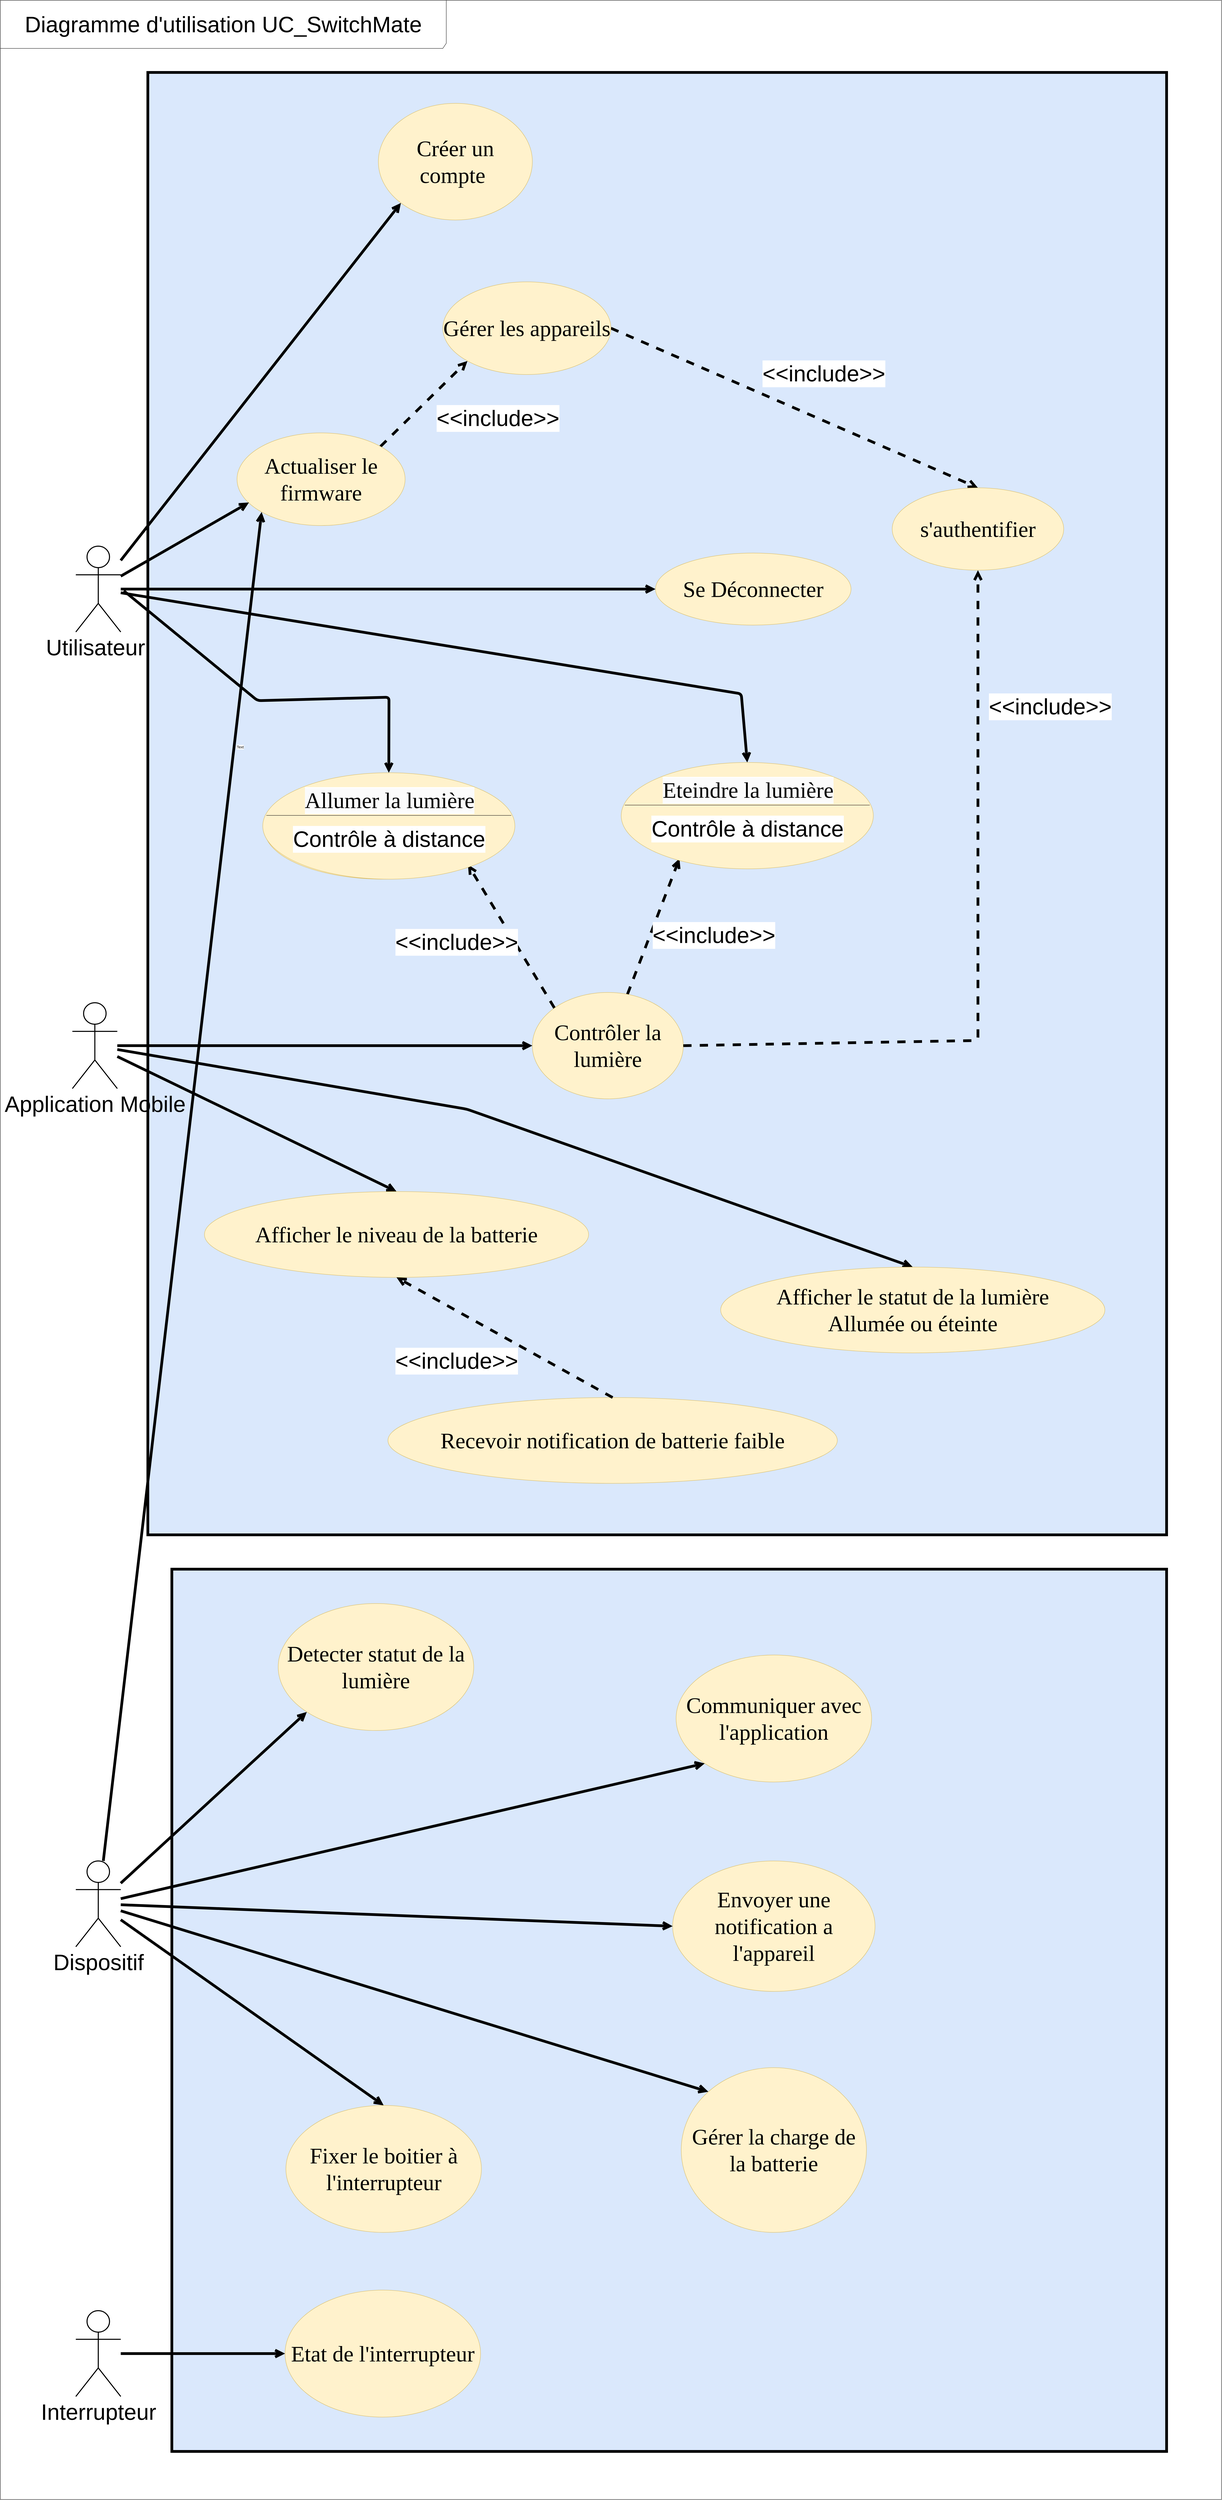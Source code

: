 <mxfile version="25.0.3">
  <diagram id="SnddkFg5OgwJGDJlx413" name="Page-1">
    <mxGraphModel dx="6969" dy="5208" grid="1" gridSize="10" guides="1" tooltips="1" connect="1" arrows="1" fold="1" page="1" pageScale="1" pageWidth="827" pageHeight="1169" background="#ffffff" math="0" shadow="0">
      <root>
        <mxCell id="0" />
        <mxCell id="1" parent="0" />
        <mxCell id="RdA7rWNDdPw0ehwXWjJz-183" value="" style="rounded=0;whiteSpace=wrap;html=1;fontFamily=Helvetica;fontSize=11;labelBackgroundColor=default;fillColor=#dae8fc;strokeColor=#000000;strokeWidth=8;" vertex="1" parent="1">
          <mxGeometry x="-620" y="2530" width="2900" height="2570" as="geometry" />
        </mxCell>
        <mxCell id="RdA7rWNDdPw0ehwXWjJz-182" value="" style="rounded=0;whiteSpace=wrap;html=1;fontFamily=Helvetica;fontSize=11;labelBackgroundColor=default;fillColor=#dae8fc;strokeColor=#000000;glass=0;shadow=0;movable=1;resizable=1;rotatable=1;deletable=1;editable=1;locked=0;connectable=1;strokeWidth=8;" vertex="1" parent="1">
          <mxGeometry x="-690" y="-1830" width="2970" height="4260" as="geometry" />
        </mxCell>
        <mxCell id="RdA7rWNDdPw0ehwXWjJz-1" value="&lt;font&gt;Diagramme d&#39;utilisation UC_SwitchMate&lt;/font&gt;" style="shape=umlFrame;whiteSpace=wrap;html=1;pointerEvents=0;width=1300;height=140;fontSize=65;movable=1;resizable=1;rotatable=1;deletable=1;editable=1;locked=0;connectable=1;fontStyle=0" vertex="1" parent="1">
          <mxGeometry x="-1120" y="-2040" width="3560" height="7280" as="geometry" />
        </mxCell>
        <mxCell id="RdA7rWNDdPw0ehwXWjJz-125" style="edgeStyle=none;shape=connector;curved=0;rounded=1;orthogonalLoop=1;jettySize=auto;html=1;strokeColor=default;strokeWidth=8;align=center;verticalAlign=middle;fontFamily=Helvetica;fontSize=65;fontColor=default;labelBackgroundColor=default;endArrow=open;endSize=12;entryX=0.5;entryY=0;entryDx=0;entryDy=0;fontStyle=0" edge="1" parent="1" source="RdA7rWNDdPw0ehwXWjJz-2" target="RdA7rWNDdPw0ehwXWjJz-151">
          <mxGeometry relative="1" as="geometry">
            <mxPoint x="1097.5" y="220" as="targetPoint" />
            <Array as="points">
              <mxPoint x="1040" y="-20" />
            </Array>
          </mxGeometry>
        </mxCell>
        <mxCell id="RdA7rWNDdPw0ehwXWjJz-132" style="edgeStyle=none;shape=connector;curved=0;rounded=1;orthogonalLoop=1;jettySize=auto;html=1;entryX=0.5;entryY=0;entryDx=0;entryDy=0;strokeColor=default;strokeWidth=8;align=center;verticalAlign=middle;fontFamily=Helvetica;fontSize=65;fontColor=default;labelBackgroundColor=default;endArrow=open;endSize=12;fontStyle=0" edge="1" parent="1" target="RdA7rWNDdPw0ehwXWjJz-141">
          <mxGeometry relative="1" as="geometry">
            <mxPoint x="-760" y="-320" as="sourcePoint" />
            <Array as="points">
              <mxPoint x="-370" />
              <mxPoint x="13" y="-10" />
            </Array>
          </mxGeometry>
        </mxCell>
        <mxCell id="RdA7rWNDdPw0ehwXWjJz-187" style="edgeStyle=none;shape=connector;curved=0;rounded=1;orthogonalLoop=1;jettySize=auto;html=1;entryX=0;entryY=0.5;entryDx=0;entryDy=0;strokeColor=default;strokeWidth=8;align=center;verticalAlign=middle;fontFamily=Helvetica;fontSize=11;fontColor=default;labelBackgroundColor=default;endArrow=open;endSize=12;" edge="1" parent="1" source="RdA7rWNDdPw0ehwXWjJz-2" target="RdA7rWNDdPw0ehwXWjJz-185">
          <mxGeometry relative="1" as="geometry" />
        </mxCell>
        <mxCell id="RdA7rWNDdPw0ehwXWjJz-191" style="edgeStyle=none;shape=connector;curved=0;rounded=1;orthogonalLoop=1;jettySize=auto;html=1;entryX=0;entryY=1;entryDx=0;entryDy=0;strokeColor=default;strokeWidth=8;align=center;verticalAlign=middle;fontFamily=Helvetica;fontSize=11;fontColor=default;labelBackgroundColor=default;endArrow=open;endSize=12;" edge="1" parent="1" source="RdA7rWNDdPw0ehwXWjJz-2" target="RdA7rWNDdPw0ehwXWjJz-51">
          <mxGeometry relative="1" as="geometry" />
        </mxCell>
        <mxCell id="RdA7rWNDdPw0ehwXWjJz-2" value="&lt;font&gt;Utilisateur&amp;nbsp;&lt;/font&gt;" style="shape=umlActor;verticalLabelPosition=bottom;verticalAlign=top;html=1;fontSize=65;strokeWidth=3;fontStyle=0" vertex="1" parent="1">
          <mxGeometry x="-900" y="-450" width="131" height="250" as="geometry" />
        </mxCell>
        <mxCell id="RdA7rWNDdPw0ehwXWjJz-43" value="&lt;font&gt;Etat de l&#39;interrupteur&lt;/font&gt;" style="ellipse;whiteSpace=wrap;html=1;fontSize=65;fontFamily=Verdana;fillColor=#fff2cc;strokeColor=#d6b656;fontStyle=0" vertex="1" parent="1">
          <mxGeometry x="-290" y="4630" width="570" height="370" as="geometry" />
        </mxCell>
        <mxCell id="RdA7rWNDdPw0ehwXWjJz-88" style="edgeStyle=none;shape=connector;curved=0;rounded=1;orthogonalLoop=1;jettySize=auto;html=1;entryX=0;entryY=0.5;entryDx=0;entryDy=0;strokeColor=default;align=center;verticalAlign=middle;fontFamily=Helvetica;fontSize=65;fontColor=default;labelBackgroundColor=default;endArrow=open;endSize=12;strokeWidth=8;fontStyle=0" edge="1" parent="1" source="RdA7rWNDdPw0ehwXWjJz-44" target="RdA7rWNDdPw0ehwXWjJz-80">
          <mxGeometry relative="1" as="geometry" />
        </mxCell>
        <mxCell id="RdA7rWNDdPw0ehwXWjJz-138" style="edgeStyle=none;shape=connector;curved=0;rounded=1;orthogonalLoop=1;jettySize=auto;html=1;entryX=0.5;entryY=0;entryDx=0;entryDy=0;strokeColor=default;strokeWidth=8;align=center;verticalAlign=middle;fontFamily=Helvetica;fontSize=65;fontColor=default;labelBackgroundColor=default;endArrow=open;endSize=12;fontStyle=0" edge="1" parent="1" source="RdA7rWNDdPw0ehwXWjJz-44" target="RdA7rWNDdPw0ehwXWjJz-134">
          <mxGeometry relative="1" as="geometry">
            <Array as="points">
              <mxPoint x="240" y="1190" />
            </Array>
          </mxGeometry>
        </mxCell>
        <mxCell id="RdA7rWNDdPw0ehwXWjJz-166" style="edgeStyle=none;shape=connector;curved=0;rounded=1;orthogonalLoop=1;jettySize=auto;html=1;entryX=0.5;entryY=0;entryDx=0;entryDy=0;strokeColor=default;strokeWidth=8;align=center;verticalAlign=middle;fontFamily=Helvetica;fontSize=65;fontColor=default;labelBackgroundColor=default;endArrow=open;endSize=12;fontStyle=0" edge="1" parent="1" source="RdA7rWNDdPw0ehwXWjJz-44" target="RdA7rWNDdPw0ehwXWjJz-135">
          <mxGeometry relative="1" as="geometry" />
        </mxCell>
        <mxCell id="RdA7rWNDdPw0ehwXWjJz-44" value="&lt;font&gt;Application Mobile&lt;/font&gt;" style="shape=umlActor;verticalLabelPosition=bottom;verticalAlign=top;html=1;fontSize=65;strokeColor=default;strokeWidth=3;fontStyle=0" vertex="1" parent="1">
          <mxGeometry x="-910" y="880" width="131" height="250" as="geometry" />
        </mxCell>
        <mxCell id="RdA7rWNDdPw0ehwXWjJz-177" style="edgeStyle=none;shape=connector;curved=0;rounded=1;orthogonalLoop=1;jettySize=auto;html=1;entryX=0;entryY=1;entryDx=0;entryDy=0;strokeColor=default;strokeWidth=8;align=center;verticalAlign=middle;fontFamily=Helvetica;fontSize=65;fontColor=default;labelBackgroundColor=default;endArrow=open;endSize=12;fontStyle=0" edge="1" parent="1" source="RdA7rWNDdPw0ehwXWjJz-46" target="RdA7rWNDdPw0ehwXWjJz-157">
          <mxGeometry relative="1" as="geometry" />
        </mxCell>
        <mxCell id="RdA7rWNDdPw0ehwXWjJz-178" style="edgeStyle=none;shape=connector;curved=0;rounded=1;orthogonalLoop=1;jettySize=auto;html=1;entryX=0;entryY=1;entryDx=0;entryDy=0;strokeColor=default;strokeWidth=8;align=center;verticalAlign=middle;fontFamily=Helvetica;fontSize=65;fontColor=default;labelBackgroundColor=default;endArrow=open;endSize=12;fontStyle=0" edge="1" parent="1" source="RdA7rWNDdPw0ehwXWjJz-46" target="RdA7rWNDdPw0ehwXWjJz-158">
          <mxGeometry relative="1" as="geometry" />
        </mxCell>
        <mxCell id="RdA7rWNDdPw0ehwXWjJz-179" style="edgeStyle=none;shape=connector;curved=0;rounded=1;orthogonalLoop=1;jettySize=auto;html=1;entryX=0;entryY=0.5;entryDx=0;entryDy=0;strokeColor=default;strokeWidth=8;align=center;verticalAlign=middle;fontFamily=Helvetica;fontSize=65;fontColor=default;labelBackgroundColor=default;endArrow=open;endSize=12;fontStyle=0" edge="1" parent="1" source="RdA7rWNDdPw0ehwXWjJz-46" target="RdA7rWNDdPw0ehwXWjJz-173">
          <mxGeometry relative="1" as="geometry" />
        </mxCell>
        <mxCell id="RdA7rWNDdPw0ehwXWjJz-180" style="edgeStyle=none;shape=connector;curved=0;rounded=1;orthogonalLoop=1;jettySize=auto;html=1;entryX=0;entryY=0;entryDx=0;entryDy=0;strokeColor=default;strokeWidth=8;align=center;verticalAlign=middle;fontFamily=Helvetica;fontSize=65;fontColor=default;labelBackgroundColor=default;endArrow=open;endSize=12;fontStyle=0" edge="1" parent="1" source="RdA7rWNDdPw0ehwXWjJz-46" target="RdA7rWNDdPw0ehwXWjJz-174">
          <mxGeometry relative="1" as="geometry" />
        </mxCell>
        <mxCell id="RdA7rWNDdPw0ehwXWjJz-181" style="edgeStyle=none;shape=connector;curved=0;rounded=1;orthogonalLoop=1;jettySize=auto;html=1;entryX=0.5;entryY=0;entryDx=0;entryDy=0;strokeColor=default;strokeWidth=8;align=center;verticalAlign=middle;fontFamily=Helvetica;fontSize=65;fontColor=default;labelBackgroundColor=default;endArrow=open;endSize=12;fontStyle=0" edge="1" parent="1" source="RdA7rWNDdPw0ehwXWjJz-46" target="RdA7rWNDdPw0ehwXWjJz-172">
          <mxGeometry relative="1" as="geometry" />
        </mxCell>
        <mxCell id="RdA7rWNDdPw0ehwXWjJz-199" style="edgeStyle=none;shape=connector;curved=0;rounded=1;orthogonalLoop=1;jettySize=auto;html=1;entryX=0;entryY=1;entryDx=0;entryDy=0;strokeColor=default;strokeWidth=8;align=center;verticalAlign=middle;fontFamily=Helvetica;fontSize=11;fontColor=default;labelBackgroundColor=default;endArrow=open;endSize=12;" edge="1" parent="1" source="RdA7rWNDdPw0ehwXWjJz-46" target="RdA7rWNDdPw0ehwXWjJz-49">
          <mxGeometry relative="1" as="geometry" />
        </mxCell>
        <mxCell id="RdA7rWNDdPw0ehwXWjJz-200" value="Text" style="edgeLabel;html=1;align=center;verticalAlign=middle;resizable=0;points=[];fontFamily=Helvetica;fontSize=11;fontColor=default;labelBackgroundColor=default;" vertex="1" connectable="0" parent="RdA7rWNDdPw0ehwXWjJz-199">
          <mxGeometry x="0.652" y="-17" relative="1" as="geometry">
            <mxPoint y="-2" as="offset" />
          </mxGeometry>
        </mxCell>
        <mxCell id="RdA7rWNDdPw0ehwXWjJz-46" value="&lt;font&gt;Dispositif&lt;/font&gt;" style="shape=umlActor;verticalLabelPosition=bottom;verticalAlign=top;html=1;fontSize=65;strokeWidth=3;fontStyle=0" vertex="1" parent="1">
          <mxGeometry x="-900" y="3380" width="131" height="250" as="geometry" />
        </mxCell>
        <mxCell id="RdA7rWNDdPw0ehwXWjJz-60" style="edgeStyle=none;shape=connector;curved=0;rounded=1;orthogonalLoop=1;jettySize=auto;html=1;entryX=0;entryY=1;entryDx=0;entryDy=0;dashed=1;strokeColor=default;align=center;verticalAlign=middle;fontFamily=Helvetica;fontSize=65;fontColor=default;labelBackgroundColor=default;endArrow=open;endSize=12;strokeWidth=8;exitX=1;exitY=0;exitDx=0;exitDy=0;fontStyle=0" edge="1" parent="1" source="RdA7rWNDdPw0ehwXWjJz-49" target="RdA7rWNDdPw0ehwXWjJz-188">
          <mxGeometry relative="1" as="geometry">
            <mxPoint x="331" y="-1120" as="sourcePoint" />
          </mxGeometry>
        </mxCell>
        <mxCell id="RdA7rWNDdPw0ehwXWjJz-127" style="edgeStyle=none;shape=connector;curved=0;rounded=1;orthogonalLoop=1;jettySize=auto;html=1;entryX=0.5;entryY=0;entryDx=0;entryDy=0;strokeColor=default;strokeWidth=8;align=center;verticalAlign=middle;fontFamily=Helvetica;fontSize=65;fontColor=default;labelBackgroundColor=default;endArrow=open;endSize=12;dashed=1;fontStyle=0;exitX=1;exitY=0.5;exitDx=0;exitDy=0;" edge="1" parent="1" source="RdA7rWNDdPw0ehwXWjJz-188" target="RdA7rWNDdPw0ehwXWjJz-50">
          <mxGeometry relative="1" as="geometry">
            <mxPoint x="1290" y="-970" as="sourcePoint" />
            <mxPoint x="1420.0" y="-695" as="targetPoint" />
          </mxGeometry>
        </mxCell>
        <mxCell id="RdA7rWNDdPw0ehwXWjJz-49" value="&lt;font&gt;Actualiser le firmware&lt;/font&gt;" style="ellipse;whiteSpace=wrap;html=1;fontSize=65;fontFamily=Verdana;fillColor=#fff2cc;strokeColor=#d6b656;fontStyle=0" vertex="1" parent="1">
          <mxGeometry x="-430" y="-780" width="490" height="270" as="geometry" />
        </mxCell>
        <mxCell id="RdA7rWNDdPw0ehwXWjJz-50" value="&lt;font&gt;s&#39;authentifier&lt;/font&gt;" style="ellipse;whiteSpace=wrap;html=1;fontSize=65;fontFamily=Verdana;fillColor=#fff2cc;strokeColor=#d6b656;fontStyle=0" vertex="1" parent="1">
          <mxGeometry x="1480" y="-620" width="500" height="240" as="geometry" />
        </mxCell>
        <mxCell id="RdA7rWNDdPw0ehwXWjJz-51" value="Créer un compte&amp;nbsp;" style="ellipse;whiteSpace=wrap;html=1;fontSize=65;fontFamily=Verdana;fillColor=#fff2cc;strokeColor=#d6b656;fontStyle=0" vertex="1" parent="1">
          <mxGeometry x="-18" y="-1740" width="449" height="340" as="geometry" />
        </mxCell>
        <mxCell id="RdA7rWNDdPw0ehwXWjJz-62" value="" style="group;rotation=0;fontSize=65;fontStyle=0" vertex="1" connectable="0" parent="1">
          <mxGeometry x="90.0" y="-860" width="547.69" height="87.68" as="geometry" />
        </mxCell>
        <mxCell id="RdA7rWNDdPw0ehwXWjJz-63" style="edgeStyle=none;shape=connector;curved=0;rounded=1;orthogonalLoop=1;jettySize=auto;html=1;entryX=0;entryY=0.5;entryDx=0;entryDy=0;dashed=1;strokeColor=default;align=center;verticalAlign=middle;fontFamily=Helvetica;fontSize=11;fontColor=default;labelBackgroundColor=default;endArrow=open;endSize=12;strokeWidth=3;" edge="1" parent="RdA7rWNDdPw0ehwXWjJz-62">
          <mxGeometry relative="1" as="geometry" />
        </mxCell>
        <mxCell id="RdA7rWNDdPw0ehwXWjJz-64" value="&lt;font&gt;&amp;lt;&amp;lt;include&amp;gt;&amp;gt;&lt;/font&gt;" style="text;strokeColor=none;fillColor=none;align=left;verticalAlign=top;spacingLeft=4;spacingRight=4;overflow=hidden;rotatable=0;points=[[0,0.5],[1,0.5]];portConstraint=eastwest;whiteSpace=wrap;html=1;fontFamily=Helvetica;fontSize=65;fontColor=default;labelBackgroundColor=default;rotation=0;fontStyle=0" vertex="1" parent="RdA7rWNDdPw0ehwXWjJz-62">
          <mxGeometry x="56" y="-8" width="547.69" height="87.68" as="geometry" />
        </mxCell>
        <mxCell id="RdA7rWNDdPw0ehwXWjJz-81" value="Allumer la lumière" style="ellipse;whiteSpace=wrap;html=1;fontSize=65;fontFamily=Verdana;fillColor=#fff2cc;strokeColor=#d6b656;fontStyle=0" vertex="1" parent="1">
          <mxGeometry x="-350" y="230" width="695" height="290" as="geometry" />
        </mxCell>
        <mxCell id="RdA7rWNDdPw0ehwXWjJz-82" style="edgeStyle=none;shape=connector;curved=0;rounded=1;orthogonalLoop=1;jettySize=auto;html=1;exitX=0.5;exitY=0;exitDx=0;exitDy=0;exitPerimeter=0;dashed=1;strokeColor=default;align=center;verticalAlign=middle;fontFamily=Helvetica;fontSize=65;fontColor=default;labelBackgroundColor=default;endArrow=open;endSize=12;fontStyle=0" edge="1" parent="1" source="RdA7rWNDdPw0ehwXWjJz-2" target="RdA7rWNDdPw0ehwXWjJz-2">
          <mxGeometry relative="1" as="geometry" />
        </mxCell>
        <mxCell id="RdA7rWNDdPw0ehwXWjJz-121" style="edgeStyle=none;shape=connector;curved=0;rounded=1;orthogonalLoop=1;jettySize=auto;html=1;exitX=0;exitY=0;exitDx=0;exitDy=0;entryX=1;entryY=1;entryDx=0;entryDy=0;strokeColor=default;strokeWidth=8;align=center;verticalAlign=middle;fontFamily=Helvetica;fontSize=65;fontColor=default;labelBackgroundColor=default;endArrow=open;endSize=12;dashed=1;fontStyle=0" edge="1" parent="1" source="RdA7rWNDdPw0ehwXWjJz-80" target="RdA7rWNDdPw0ehwXWjJz-81">
          <mxGeometry relative="1" as="geometry" />
        </mxCell>
        <mxCell id="RdA7rWNDdPw0ehwXWjJz-122" style="edgeStyle=none;shape=connector;curved=0;rounded=1;orthogonalLoop=1;jettySize=auto;html=1;entryX=0.231;entryY=0.903;entryDx=0;entryDy=0;strokeColor=default;strokeWidth=8;align=center;verticalAlign=middle;fontFamily=Helvetica;fontSize=65;fontColor=default;labelBackgroundColor=default;endArrow=open;endSize=12;dashed=1;entryPerimeter=0;fontStyle=0" edge="1" parent="1" source="RdA7rWNDdPw0ehwXWjJz-80" target="RdA7rWNDdPw0ehwXWjJz-151">
          <mxGeometry relative="1" as="geometry">
            <mxPoint x="852.076" y="467.653" as="targetPoint" />
          </mxGeometry>
        </mxCell>
        <mxCell id="RdA7rWNDdPw0ehwXWjJz-80" value="Contrôler la lumière" style="ellipse;whiteSpace=wrap;html=1;fontSize=65;fontFamily=Verdana;fillColor=#fff2cc;strokeColor=#d6b656;fontStyle=0" vertex="1" parent="1">
          <mxGeometry x="431" y="850" width="440" height="310" as="geometry" />
        </mxCell>
        <mxCell id="RdA7rWNDdPw0ehwXWjJz-123" value="&lt;span&gt;&lt;font&gt;&amp;lt;&amp;lt;include&amp;gt;&amp;gt;&lt;/font&gt;&lt;/span&gt;" style="text;align=center;fontStyle=0;verticalAlign=middle;spacingLeft=3;spacingRight=3;strokeColor=none;rotatable=0;points=[[0,0.5],[1,0.5]];portConstraint=eastwest;html=1;fontFamily=Helvetica;fontSize=65;fontColor=default;labelBackgroundColor=default;" vertex="1" parent="1">
          <mxGeometry x="170" y="690" width="80" height="26" as="geometry" />
        </mxCell>
        <mxCell id="RdA7rWNDdPw0ehwXWjJz-124" value="&lt;span&gt;&lt;font&gt;&amp;lt;&amp;lt;include&amp;gt;&amp;gt;&lt;/font&gt;&lt;/span&gt;" style="text;align=center;fontStyle=0;verticalAlign=middle;spacingLeft=3;spacingRight=3;strokeColor=none;rotatable=0;points=[[0,0.5],[1,0.5]];portConstraint=eastwest;html=1;fontFamily=Helvetica;fontSize=65;fontColor=default;labelBackgroundColor=default;" vertex="1" parent="1">
          <mxGeometry x="920" y="670" width="80" height="26" as="geometry" />
        </mxCell>
        <mxCell id="RdA7rWNDdPw0ehwXWjJz-134" value="Afficher le statut de la lumière&lt;div&gt;Allumée ou éteinte&lt;/div&gt;" style="ellipse;whiteSpace=wrap;html=1;fontSize=65;fontFamily=Verdana;fillColor=#fff2cc;strokeColor=#d6b656;fontStyle=0" vertex="1" parent="1">
          <mxGeometry x="980" y="1650" width="1120" height="250" as="geometry" />
        </mxCell>
        <mxCell id="RdA7rWNDdPw0ehwXWjJz-135" value="Afficher le niveau de la batterie" style="ellipse;whiteSpace=wrap;html=1;fontSize=65;fontFamily=Verdana;fillColor=#fff2cc;strokeColor=#d6b656;fontStyle=0" vertex="1" parent="1">
          <mxGeometry x="-525" y="1430" width="1120" height="250" as="geometry" />
        </mxCell>
        <mxCell id="RdA7rWNDdPw0ehwXWjJz-136" value="Recevoir notification de batterie faible" style="ellipse;whiteSpace=wrap;html=1;fontSize=65;fontFamily=Verdana;fillColor=#fff2cc;strokeColor=#d6b656;fontStyle=0" vertex="1" parent="1">
          <mxGeometry x="10" y="2030" width="1310" height="250" as="geometry" />
        </mxCell>
        <mxCell id="RdA7rWNDdPw0ehwXWjJz-141" value="" style="shape=ellipse;container=1;horizontal=1;horizontalStack=0;resizeParent=1;resizeParentMax=0;resizeLast=0;html=1;dashed=0;collapsible=0;fontFamily=Helvetica;fontSize=65;labelBackgroundColor=default;fillColor=#fff2cc;strokeColor=#d6b656;fontStyle=0" vertex="1" parent="1">
          <mxGeometry x="-355" y="210" width="735" height="310" as="geometry" />
        </mxCell>
        <mxCell id="RdA7rWNDdPw0ehwXWjJz-143" value="" style="line;strokeWidth=1;fillColor=none;rotatable=0;labelPosition=right;points=[];portConstraint=eastwest;dashed=0;resizeWidth=1;fontFamily=Helvetica;fontSize=65;fontColor=default;labelBackgroundColor=default;fontStyle=0" vertex="1" parent="RdA7rWNDdPw0ehwXWjJz-141">
          <mxGeometry x="10.5" y="77.5" width="714" height="93.534" as="geometry" />
        </mxCell>
        <mxCell id="RdA7rWNDdPw0ehwXWjJz-142" value="&lt;span style=&quot;font-family: Verdana; background-color: rgb(251, 251, 251);&quot;&gt;&lt;font&gt;Allumer la lumière&lt;/font&gt;&lt;/span&gt;" style="html=1;strokeColor=none;fillColor=none;align=center;verticalAlign=middle;rotatable=0;whiteSpace=wrap;fontFamily=Helvetica;fontSize=65;fontColor=default;labelBackgroundColor=default;fontStyle=0" vertex="1" parent="RdA7rWNDdPw0ehwXWjJz-141">
          <mxGeometry x="47.25" y="53.448" width="645.75" height="53.448" as="geometry" />
        </mxCell>
        <mxCell id="RdA7rWNDdPw0ehwXWjJz-150" value="&lt;span&gt;&lt;font&gt;Contrôle à distance&lt;/font&gt;&lt;/span&gt;" style="text;align=center;fontStyle=0;verticalAlign=middle;spacingLeft=3;spacingRight=3;strokeColor=none;rotatable=0;points=[[0,0.5],[1,0.5]];portConstraint=eastwest;html=1;fontFamily=Helvetica;fontSize=65;fontColor=default;labelBackgroundColor=default;fillColor=#9933FF;" vertex="1" parent="RdA7rWNDdPw0ehwXWjJz-141">
          <mxGeometry x="327.5" y="180" width="80" height="26" as="geometry" />
        </mxCell>
        <mxCell id="RdA7rWNDdPw0ehwXWjJz-151" value="" style="shape=ellipse;container=1;horizontal=1;horizontalStack=0;resizeParent=1;resizeParentMax=0;resizeLast=0;html=1;dashed=0;collapsible=0;fontFamily=Helvetica;fontSize=65;labelBackgroundColor=default;fillColor=#fff2cc;strokeColor=#d6b656;fontStyle=0" vertex="1" parent="1">
          <mxGeometry x="690" y="180" width="735" height="310" as="geometry" />
        </mxCell>
        <mxCell id="RdA7rWNDdPw0ehwXWjJz-152" value="" style="line;strokeWidth=1;fillColor=none;rotatable=0;labelPosition=right;points=[];portConstraint=eastwest;dashed=0;resizeWidth=1;fontFamily=Helvetica;fontSize=65;fontColor=default;labelBackgroundColor=default;fontStyle=0" vertex="1" parent="RdA7rWNDdPw0ehwXWjJz-151">
          <mxGeometry x="10.5" y="77.5" width="714" height="93.534" as="geometry" />
        </mxCell>
        <mxCell id="RdA7rWNDdPw0ehwXWjJz-153" value="&lt;span style=&quot;font-family: Verdana; background-color: rgb(251, 251, 251);&quot;&gt;&lt;font&gt;Eteindre la lumière&lt;/font&gt;&lt;/span&gt;" style="html=1;strokeColor=none;fillColor=none;align=center;verticalAlign=middle;rotatable=0;whiteSpace=wrap;fontFamily=Helvetica;fontSize=65;fontColor=default;labelBackgroundColor=default;fontStyle=0" vertex="1" parent="RdA7rWNDdPw0ehwXWjJz-151">
          <mxGeometry x="47.25" y="53.448" width="645.75" height="53.448" as="geometry" />
        </mxCell>
        <mxCell id="RdA7rWNDdPw0ehwXWjJz-154" value="&lt;span&gt;&lt;font&gt;Contrôle à distance&lt;/font&gt;&lt;/span&gt;" style="text;align=center;fontStyle=0;verticalAlign=middle;spacingLeft=3;spacingRight=3;strokeColor=none;rotatable=0;points=[[0,0.5],[1,0.5]];portConstraint=eastwest;html=1;fontFamily=Helvetica;fontSize=65;fontColor=default;labelBackgroundColor=default;fillColor=#9933FF;" vertex="1" parent="RdA7rWNDdPw0ehwXWjJz-151">
          <mxGeometry x="327.5" y="180" width="80" height="26" as="geometry" />
        </mxCell>
        <mxCell id="RdA7rWNDdPw0ehwXWjJz-156" style="edgeStyle=none;shape=connector;curved=0;rounded=1;orthogonalLoop=1;jettySize=auto;html=1;entryX=0;entryY=0.5;entryDx=0;entryDy=0;strokeColor=default;strokeWidth=8;align=center;verticalAlign=middle;fontFamily=Helvetica;fontSize=65;fontColor=default;labelBackgroundColor=default;endArrow=open;endSize=12;fontStyle=0" edge="1" parent="1" source="RdA7rWNDdPw0ehwXWjJz-155" target="RdA7rWNDdPw0ehwXWjJz-43">
          <mxGeometry relative="1" as="geometry" />
        </mxCell>
        <mxCell id="RdA7rWNDdPw0ehwXWjJz-155" value="&lt;font&gt;Interrupteur&lt;/font&gt;" style="shape=umlActor;verticalLabelPosition=bottom;verticalAlign=top;html=1;fontSize=65;strokeWidth=3;fontStyle=0" vertex="1" parent="1">
          <mxGeometry x="-900" y="4690" width="131" height="250" as="geometry" />
        </mxCell>
        <mxCell id="RdA7rWNDdPw0ehwXWjJz-157" value="&lt;font&gt;Detecter statut de la lumière&lt;/font&gt;" style="ellipse;whiteSpace=wrap;html=1;fontSize=65;fontFamily=Verdana;fillColor=#fff2cc;strokeColor=#d6b656;fontStyle=0" vertex="1" parent="1">
          <mxGeometry x="-310" y="2630" width="570" height="370" as="geometry" />
        </mxCell>
        <mxCell id="RdA7rWNDdPw0ehwXWjJz-158" value="&lt;font&gt;Communiquer avec l&#39;application&lt;/font&gt;" style="ellipse;whiteSpace=wrap;html=1;fontSize=65;fontFamily=Verdana;fillColor=#fff2cc;strokeColor=#d6b656;fontStyle=0" vertex="1" parent="1">
          <mxGeometry x="850" y="2780" width="570" height="370" as="geometry" />
        </mxCell>
        <mxCell id="RdA7rWNDdPw0ehwXWjJz-170" style="edgeStyle=none;shape=connector;curved=0;rounded=1;orthogonalLoop=1;jettySize=auto;html=1;entryX=0.5;entryY=1;entryDx=0;entryDy=0;strokeColor=default;strokeWidth=8;align=center;verticalAlign=middle;fontFamily=Helvetica;fontSize=65;fontColor=default;labelBackgroundColor=default;endArrow=open;endSize=12;dashed=1;exitX=0.5;exitY=0;exitDx=0;exitDy=0;fontStyle=0" edge="1" parent="1" source="RdA7rWNDdPw0ehwXWjJz-136" target="RdA7rWNDdPw0ehwXWjJz-135">
          <mxGeometry relative="1" as="geometry">
            <mxPoint x="-42" y="2125" as="sourcePoint" />
            <mxPoint x="110" y="1730" as="targetPoint" />
          </mxGeometry>
        </mxCell>
        <mxCell id="RdA7rWNDdPw0ehwXWjJz-171" value="&lt;span&gt;&lt;font&gt;&amp;lt;&amp;lt;include&amp;gt;&amp;gt;&lt;/font&gt;&lt;/span&gt;" style="text;align=center;fontStyle=0;verticalAlign=middle;spacingLeft=3;spacingRight=3;strokeColor=none;rotatable=0;points=[[0,0.5],[1,0.5]];portConstraint=eastwest;html=1;fontFamily=Helvetica;fontSize=65;fontColor=default;labelBackgroundColor=default;" vertex="1" parent="1">
          <mxGeometry x="170" y="1910" width="80" height="26" as="geometry" />
        </mxCell>
        <mxCell id="RdA7rWNDdPw0ehwXWjJz-172" value="&lt;font&gt;Fixer le boitier à l&#39;interrupteur&lt;/font&gt;" style="ellipse;whiteSpace=wrap;html=1;fontSize=65;fontFamily=Verdana;fillColor=#fff2cc;strokeColor=#d6b656;fontStyle=0" vertex="1" parent="1">
          <mxGeometry x="-287.5" y="4092" width="570" height="370" as="geometry" />
        </mxCell>
        <mxCell id="RdA7rWNDdPw0ehwXWjJz-173" value="&lt;font&gt;Envoyer une notification a l&#39;appareil&lt;/font&gt;" style="ellipse;whiteSpace=wrap;html=1;fontSize=65;fontFamily=Verdana;fillColor=#fff2cc;strokeColor=#d6b656;fontStyle=0" vertex="1" parent="1">
          <mxGeometry x="840" y="3380" width="590" height="380" as="geometry" />
        </mxCell>
        <mxCell id="RdA7rWNDdPw0ehwXWjJz-174" value="&lt;font&gt;Gérer la charge de la batterie&lt;/font&gt;" style="ellipse;whiteSpace=wrap;html=1;fontSize=65;fontFamily=Verdana;fillColor=#fff2cc;strokeColor=#d6b656;fontStyle=0" vertex="1" parent="1">
          <mxGeometry x="865" y="3982" width="540" height="480" as="geometry" />
        </mxCell>
        <mxCell id="RdA7rWNDdPw0ehwXWjJz-185" value="&lt;font&gt;Se Déconnecter&lt;/font&gt;" style="ellipse;whiteSpace=wrap;html=1;fontSize=65;fontFamily=Verdana;fillColor=#fff2cc;strokeColor=#d6b656;fontStyle=0" vertex="1" parent="1">
          <mxGeometry x="790" y="-430" width="570" height="210" as="geometry" />
        </mxCell>
        <mxCell id="RdA7rWNDdPw0ehwXWjJz-188" value="&lt;font&gt;Gérer les appareils&lt;/font&gt;" style="ellipse;whiteSpace=wrap;html=1;fontSize=65;fontFamily=Verdana;fillColor=#fff2cc;strokeColor=#d6b656;fontStyle=0" vertex="1" parent="1">
          <mxGeometry x="170" y="-1220" width="490" height="270" as="geometry" />
        </mxCell>
        <mxCell id="RdA7rWNDdPw0ehwXWjJz-190" style="edgeStyle=none;shape=connector;curved=0;rounded=1;orthogonalLoop=1;jettySize=auto;html=1;entryX=0.071;entryY=0.751;entryDx=0;entryDy=0;entryPerimeter=0;strokeColor=default;strokeWidth=8;align=center;verticalAlign=middle;fontFamily=Helvetica;fontSize=11;fontColor=default;labelBackgroundColor=default;endArrow=open;endSize=12;" edge="1" parent="1" source="RdA7rWNDdPw0ehwXWjJz-2" target="RdA7rWNDdPw0ehwXWjJz-49">
          <mxGeometry relative="1" as="geometry" />
        </mxCell>
        <mxCell id="RdA7rWNDdPw0ehwXWjJz-192" value="" style="group;rotation=0;fontSize=65;fontStyle=0" vertex="1" connectable="0" parent="1">
          <mxGeometry x="1040.0" y="-990" width="547.69" height="87.68" as="geometry" />
        </mxCell>
        <mxCell id="RdA7rWNDdPw0ehwXWjJz-193" style="edgeStyle=none;shape=connector;curved=0;rounded=1;orthogonalLoop=1;jettySize=auto;html=1;entryX=0;entryY=0.5;entryDx=0;entryDy=0;dashed=1;strokeColor=default;align=center;verticalAlign=middle;fontFamily=Helvetica;fontSize=11;fontColor=default;labelBackgroundColor=default;endArrow=open;endSize=12;strokeWidth=3;" edge="1" parent="RdA7rWNDdPw0ehwXWjJz-192">
          <mxGeometry relative="1" as="geometry" />
        </mxCell>
        <mxCell id="RdA7rWNDdPw0ehwXWjJz-194" value="&lt;font&gt;&amp;lt;&amp;lt;include&amp;gt;&amp;gt;&lt;/font&gt;" style="text;strokeColor=none;fillColor=none;align=left;verticalAlign=top;spacingLeft=4;spacingRight=4;overflow=hidden;rotatable=0;points=[[0,0.5],[1,0.5]];portConstraint=eastwest;whiteSpace=wrap;html=1;fontFamily=Helvetica;fontSize=65;fontColor=default;labelBackgroundColor=default;rotation=0;fontStyle=0" vertex="1" parent="RdA7rWNDdPw0ehwXWjJz-192">
          <mxGeometry x="56" y="-8" width="547.69" height="87.68" as="geometry" />
        </mxCell>
        <mxCell id="RdA7rWNDdPw0ehwXWjJz-195" style="edgeStyle=none;shape=connector;curved=0;rounded=1;orthogonalLoop=1;jettySize=auto;html=1;entryX=0.5;entryY=1;entryDx=0;entryDy=0;strokeColor=default;strokeWidth=8;align=center;verticalAlign=middle;fontFamily=Helvetica;fontSize=65;fontColor=default;labelBackgroundColor=default;endArrow=open;endSize=12;dashed=1;fontStyle=0;exitX=1;exitY=0.5;exitDx=0;exitDy=0;" edge="1" parent="1" source="RdA7rWNDdPw0ehwXWjJz-80" target="RdA7rWNDdPw0ehwXWjJz-50">
          <mxGeometry relative="1" as="geometry">
            <mxPoint x="1290" y="965" as="sourcePoint" />
            <mxPoint x="2360" y="1430" as="targetPoint" />
            <Array as="points">
              <mxPoint x="1730" y="990" />
            </Array>
          </mxGeometry>
        </mxCell>
        <mxCell id="RdA7rWNDdPw0ehwXWjJz-196" value="" style="group;rotation=0;fontSize=65;fontStyle=0" vertex="1" connectable="0" parent="1">
          <mxGeometry x="1700.0" y="-20" width="547.69" height="87.68" as="geometry" />
        </mxCell>
        <mxCell id="RdA7rWNDdPw0ehwXWjJz-197" style="edgeStyle=none;shape=connector;curved=0;rounded=1;orthogonalLoop=1;jettySize=auto;html=1;entryX=0;entryY=0.5;entryDx=0;entryDy=0;dashed=1;strokeColor=default;align=center;verticalAlign=middle;fontFamily=Helvetica;fontSize=11;fontColor=default;labelBackgroundColor=default;endArrow=open;endSize=12;strokeWidth=3;" edge="1" parent="RdA7rWNDdPw0ehwXWjJz-196">
          <mxGeometry relative="1" as="geometry" />
        </mxCell>
        <mxCell id="RdA7rWNDdPw0ehwXWjJz-198" value="&lt;font&gt;&amp;lt;&amp;lt;include&amp;gt;&amp;gt;&lt;/font&gt;" style="text;strokeColor=none;fillColor=none;align=left;verticalAlign=top;spacingLeft=4;spacingRight=4;overflow=hidden;rotatable=0;points=[[0,0.5],[1,0.5]];portConstraint=eastwest;whiteSpace=wrap;html=1;fontFamily=Helvetica;fontSize=65;fontColor=default;labelBackgroundColor=default;rotation=0;fontStyle=0" vertex="1" parent="RdA7rWNDdPw0ehwXWjJz-196">
          <mxGeometry x="56" y="-8" width="547.69" height="87.68" as="geometry" />
        </mxCell>
      </root>
    </mxGraphModel>
  </diagram>
</mxfile>
